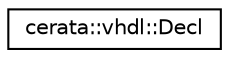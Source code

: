 digraph "Graphical Class Hierarchy"
{
 // LATEX_PDF_SIZE
  edge [fontname="Helvetica",fontsize="10",labelfontname="Helvetica",labelfontsize="10"];
  node [fontname="Helvetica",fontsize="10",shape=record];
  rankdir="LR";
  Node0 [label="cerata::vhdl::Decl",height=0.2,width=0.4,color="black", fillcolor="white", style="filled",URL="$structcerata_1_1vhdl_1_1_decl.html",tooltip="Declaration generators."];
}

